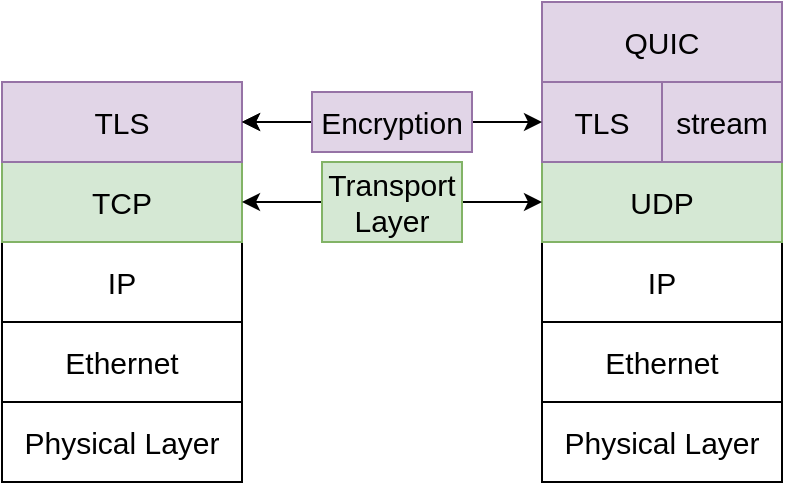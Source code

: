 <mxfile version="14.5.8" type="device"><diagram id="K5hVPRpvADkD4LoZoGU4" name="Page-1"><mxGraphModel dx="957" dy="530" grid="1" gridSize="10" guides="1" tooltips="1" connect="1" arrows="1" fold="1" page="1" pageScale="1" pageWidth="827" pageHeight="1169" math="0" shadow="0"><root><mxCell id="0"/><mxCell id="1" parent="0"/><mxCell id="6WrafaqJdmDQZOwI0XuB-1" value="Physical Layer" style="rounded=0;whiteSpace=wrap;html=1;fontSize=15;" parent="1" vertex="1"><mxGeometry x="40" y="240" width="120" height="40" as="geometry"/></mxCell><mxCell id="6WrafaqJdmDQZOwI0XuB-2" value="Ethernet" style="rounded=0;whiteSpace=wrap;html=1;fontSize=15;" parent="1" vertex="1"><mxGeometry x="40" y="200" width="120" height="40" as="geometry"/></mxCell><mxCell id="6WrafaqJdmDQZOwI0XuB-3" value="IP" style="rounded=0;whiteSpace=wrap;html=1;fontSize=15;" parent="1" vertex="1"><mxGeometry x="40" y="160" width="120" height="40" as="geometry"/></mxCell><mxCell id="6WrafaqJdmDQZOwI0XuB-4" value="TCP" style="rounded=0;whiteSpace=wrap;html=1;fontSize=15;fillColor=#d5e8d4;strokeColor=#82b366;" parent="1" vertex="1"><mxGeometry x="40" y="120" width="120" height="40" as="geometry"/></mxCell><mxCell id="6WrafaqJdmDQZOwI0XuB-5" value="TLS" style="rounded=0;whiteSpace=wrap;html=1;fontSize=15;fillColor=#e1d5e7;strokeColor=#9673a6;" parent="1" vertex="1"><mxGeometry x="40" y="80" width="120" height="40" as="geometry"/></mxCell><mxCell id="6WrafaqJdmDQZOwI0XuB-6" value="Physical Layer" style="rounded=0;whiteSpace=wrap;html=1;fontSize=15;" parent="1" vertex="1"><mxGeometry x="310" y="240" width="120" height="40" as="geometry"/></mxCell><mxCell id="6WrafaqJdmDQZOwI0XuB-7" value="Ethernet" style="rounded=0;whiteSpace=wrap;html=1;fontSize=15;" parent="1" vertex="1"><mxGeometry x="310" y="200" width="120" height="40" as="geometry"/></mxCell><mxCell id="6WrafaqJdmDQZOwI0XuB-8" value="IP" style="rounded=0;whiteSpace=wrap;html=1;fontSize=15;" parent="1" vertex="1"><mxGeometry x="310" y="160" width="120" height="40" as="geometry"/></mxCell><mxCell id="6WrafaqJdmDQZOwI0XuB-9" value="UDP" style="rounded=0;whiteSpace=wrap;html=1;fontSize=15;fillColor=#d5e8d4;strokeColor=#82b366;" parent="1" vertex="1"><mxGeometry x="310" y="120" width="120" height="40" as="geometry"/></mxCell><mxCell id="6WrafaqJdmDQZOwI0XuB-10" value="QUIC" style="rounded=0;whiteSpace=wrap;html=1;fontSize=15;fillColor=#e1d5e7;strokeColor=#9673a6;" parent="1" vertex="1"><mxGeometry x="310" y="40" width="120" height="40" as="geometry"/></mxCell><mxCell id="6WrafaqJdmDQZOwI0XuB-11" value="TLS" style="rounded=0;whiteSpace=wrap;html=1;fontSize=15;fillColor=#e1d5e7;strokeColor=#9673a6;" parent="1" vertex="1"><mxGeometry x="310" y="80" width="60" height="40" as="geometry"/></mxCell><mxCell id="6WrafaqJdmDQZOwI0XuB-12" value="stream" style="rounded=0;whiteSpace=wrap;html=1;fontSize=15;fillColor=#e1d5e7;strokeColor=#9673a6;" parent="1" vertex="1"><mxGeometry x="370" y="80" width="60" height="40" as="geometry"/></mxCell><mxCell id="6WrafaqJdmDQZOwI0XuB-18" value="" style="edgeStyle=orthogonalEdgeStyle;rounded=0;orthogonalLoop=1;jettySize=auto;html=1;fontSize=15;entryX=0;entryY=0.5;entryDx=0;entryDy=0;" parent="1" source="6WrafaqJdmDQZOwI0XuB-13" target="6WrafaqJdmDQZOwI0XuB-9" edge="1"><mxGeometry relative="1" as="geometry"/></mxCell><mxCell id="6WrafaqJdmDQZOwI0XuB-19" value="" style="edgeStyle=orthogonalEdgeStyle;rounded=0;orthogonalLoop=1;jettySize=auto;html=1;fontSize=15;entryX=1;entryY=0.5;entryDx=0;entryDy=0;" parent="1" source="6WrafaqJdmDQZOwI0XuB-13" target="6WrafaqJdmDQZOwI0XuB-4" edge="1"><mxGeometry relative="1" as="geometry"/></mxCell><mxCell id="6WrafaqJdmDQZOwI0XuB-13" value="Transport Layer" style="text;html=1;strokeColor=#82b366;fillColor=#d5e8d4;align=center;verticalAlign=middle;whiteSpace=wrap;rounded=0;fontSize=15;" parent="1" vertex="1"><mxGeometry x="200" y="120" width="70" height="40" as="geometry"/></mxCell><mxCell id="6WrafaqJdmDQZOwI0XuB-21" value="" style="edgeStyle=orthogonalEdgeStyle;rounded=0;orthogonalLoop=1;jettySize=auto;html=1;fontSize=15;" parent="1" source="6WrafaqJdmDQZOwI0XuB-20" target="6WrafaqJdmDQZOwI0XuB-5" edge="1"><mxGeometry relative="1" as="geometry"/></mxCell><mxCell id="6WrafaqJdmDQZOwI0XuB-22" value="" style="edgeStyle=orthogonalEdgeStyle;rounded=0;orthogonalLoop=1;jettySize=auto;html=1;fontSize=15;entryX=0;entryY=0.5;entryDx=0;entryDy=0;" parent="1" source="6WrafaqJdmDQZOwI0XuB-20" target="6WrafaqJdmDQZOwI0XuB-11" edge="1"><mxGeometry relative="1" as="geometry"/></mxCell><mxCell id="QqzcAxjw6K_QJpXDxMPs-1" value="" style="edgeStyle=orthogonalEdgeStyle;rounded=0;orthogonalLoop=1;jettySize=auto;html=1;" edge="1" parent="1" source="6WrafaqJdmDQZOwI0XuB-20" target="6WrafaqJdmDQZOwI0XuB-5"><mxGeometry relative="1" as="geometry"/></mxCell><mxCell id="6WrafaqJdmDQZOwI0XuB-20" value="Encryption " style="text;html=1;strokeColor=#9673a6;fillColor=#e1d5e7;align=center;verticalAlign=middle;whiteSpace=wrap;rounded=0;fontSize=15;" parent="1" vertex="1"><mxGeometry x="195" y="85" width="80" height="30" as="geometry"/></mxCell></root></mxGraphModel></diagram></mxfile>